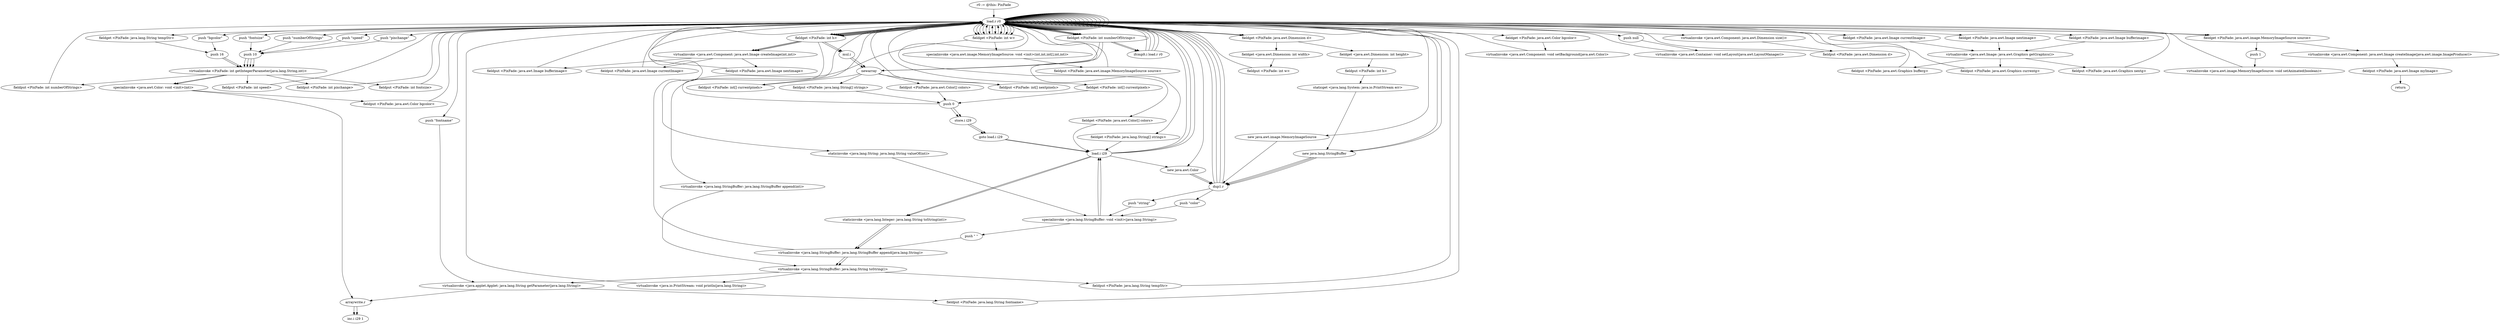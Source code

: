 digraph "" {
    "r0 := @this: PixFade"
    "load.r r0"
    "r0 := @this: PixFade"->"load.r r0";
    "load.r r0"->"load.r r0";
    "push \"numberOfStrings\""
    "load.r r0"->"push \"numberOfStrings\"";
    "push 10"
    "push \"numberOfStrings\""->"push 10";
    "virtualinvoke <PixFade: int getIntegerParameter(java.lang.String,int)>"
    "push 10"->"virtualinvoke <PixFade: int getIntegerParameter(java.lang.String,int)>";
    "fieldput <PixFade: int numberOfStrings>"
    "virtualinvoke <PixFade: int getIntegerParameter(java.lang.String,int)>"->"fieldput <PixFade: int numberOfStrings>";
    "fieldput <PixFade: int numberOfStrings>"->"load.r r0";
    "load.r r0"->"load.r r0";
    "push \"speed\""
    "load.r r0"->"push \"speed\"";
    "push \"speed\""->"push 10";
    "push 10"->"virtualinvoke <PixFade: int getIntegerParameter(java.lang.String,int)>";
    "fieldput <PixFade: int speed>"
    "virtualinvoke <PixFade: int getIntegerParameter(java.lang.String,int)>"->"fieldput <PixFade: int speed>";
    "fieldput <PixFade: int speed>"->"load.r r0";
    "load.r r0"->"load.r r0";
    "push \"pixchange\""
    "load.r r0"->"push \"pixchange\"";
    "push \"pixchange\""->"push 10";
    "push 10"->"virtualinvoke <PixFade: int getIntegerParameter(java.lang.String,int)>";
    "fieldput <PixFade: int pixchange>"
    "virtualinvoke <PixFade: int getIntegerParameter(java.lang.String,int)>"->"fieldput <PixFade: int pixchange>";
    "fieldput <PixFade: int pixchange>"->"load.r r0";
    "load.r r0"->"load.r r0";
    "push \"fontname\""
    "load.r r0"->"push \"fontname\"";
    "virtualinvoke <java.applet.Applet: java.lang.String getParameter(java.lang.String)>"
    "push \"fontname\""->"virtualinvoke <java.applet.Applet: java.lang.String getParameter(java.lang.String)>";
    "fieldput <PixFade: java.lang.String fontname>"
    "virtualinvoke <java.applet.Applet: java.lang.String getParameter(java.lang.String)>"->"fieldput <PixFade: java.lang.String fontname>";
    "fieldput <PixFade: java.lang.String fontname>"->"load.r r0";
    "load.r r0"->"load.r r0";
    "push \"fontsize\""
    "load.r r0"->"push \"fontsize\"";
    "push \"fontsize\""->"push 10";
    "push 10"->"virtualinvoke <PixFade: int getIntegerParameter(java.lang.String,int)>";
    "fieldput <PixFade: int fontsize>"
    "virtualinvoke <PixFade: int getIntegerParameter(java.lang.String,int)>"->"fieldput <PixFade: int fontsize>";
    "fieldput <PixFade: int fontsize>"->"load.r r0";
    "load.r r0"->"load.r r0";
    "fieldget <PixFade: int numberOfStrings>"
    "load.r r0"->"fieldget <PixFade: int numberOfStrings>";
    "newarray"
    "fieldget <PixFade: int numberOfStrings>"->"newarray";
    "fieldput <PixFade: java.lang.String[] strings>"
    "newarray"->"fieldput <PixFade: java.lang.String[] strings>";
    "push 0"
    "fieldput <PixFade: java.lang.String[] strings>"->"push 0";
    "store.i i29"
    "push 0"->"store.i i29";
    "goto load.i i29"
    "store.i i29"->"goto load.i i29";
    "load.i i29"
    "goto load.i i29"->"load.i i29";
    "load.i i29"->"load.r r0";
    "load.r r0"->"fieldget <PixFade: int numberOfStrings>";
    "ifcmplt.i load.r r0"
    "fieldget <PixFade: int numberOfStrings>"->"ifcmplt.i load.r r0";
    "ifcmplt.i load.r r0"->"load.r r0";
    "load.r r0"->"load.r r0";
    "load.r r0"->"fieldget <PixFade: int numberOfStrings>";
    "fieldget <PixFade: int numberOfStrings>"->"newarray";
    "fieldput <PixFade: java.awt.Color[] colors>"
    "newarray"->"fieldput <PixFade: java.awt.Color[] colors>";
    "fieldput <PixFade: java.awt.Color[] colors>"->"push 0";
    "push 0"->"store.i i29";
    "store.i i29"->"goto load.i i29";
    "goto load.i i29"->"load.i i29";
    "load.i i29"->"load.r r0";
    "load.r r0"->"fieldget <PixFade: int numberOfStrings>";
    "fieldget <PixFade: int numberOfStrings>"->"ifcmplt.i load.r r0";
    "ifcmplt.i load.r r0"->"load.r r0";
    "new java.awt.Color"
    "load.r r0"->"new java.awt.Color";
    "dup1.r"
    "new java.awt.Color"->"dup1.r";
    "dup1.r"->"load.r r0";
    "push \"bgcolor\""
    "load.r r0"->"push \"bgcolor\"";
    "push 16"
    "push \"bgcolor\""->"push 16";
    "push 16"->"virtualinvoke <PixFade: int getIntegerParameter(java.lang.String,int)>";
    "specialinvoke <java.awt.Color: void <init>(int)>"
    "virtualinvoke <PixFade: int getIntegerParameter(java.lang.String,int)>"->"specialinvoke <java.awt.Color: void <init>(int)>";
    "fieldput <PixFade: java.awt.Color bgcolor>"
    "specialinvoke <java.awt.Color: void <init>(int)>"->"fieldput <PixFade: java.awt.Color bgcolor>";
    "fieldput <PixFade: java.awt.Color bgcolor>"->"load.r r0";
    "load.r r0"->"load.r r0";
    "fieldget <PixFade: java.awt.Color bgcolor>"
    "load.r r0"->"fieldget <PixFade: java.awt.Color bgcolor>";
    "virtualinvoke <java.awt.Component: void setBackground(java.awt.Color)>"
    "fieldget <PixFade: java.awt.Color bgcolor>"->"virtualinvoke <java.awt.Component: void setBackground(java.awt.Color)>";
    "virtualinvoke <java.awt.Component: void setBackground(java.awt.Color)>"->"load.r r0";
    "push null"
    "load.r r0"->"push null";
    "virtualinvoke <java.awt.Container: void setLayout(java.awt.LayoutManager)>"
    "push null"->"virtualinvoke <java.awt.Container: void setLayout(java.awt.LayoutManager)>";
    "virtualinvoke <java.awt.Container: void setLayout(java.awt.LayoutManager)>"->"load.r r0";
    "load.r r0"->"load.r r0";
    "virtualinvoke <java.awt.Component: java.awt.Dimension size()>"
    "load.r r0"->"virtualinvoke <java.awt.Component: java.awt.Dimension size()>";
    "fieldput <PixFade: java.awt.Dimension d>"
    "virtualinvoke <java.awt.Component: java.awt.Dimension size()>"->"fieldput <PixFade: java.awt.Dimension d>";
    "fieldput <PixFade: java.awt.Dimension d>"->"load.r r0";
    "load.r r0"->"load.r r0";
    "fieldget <PixFade: java.awt.Dimension d>"
    "load.r r0"->"fieldget <PixFade: java.awt.Dimension d>";
    "fieldget <java.awt.Dimension: int width>"
    "fieldget <PixFade: java.awt.Dimension d>"->"fieldget <java.awt.Dimension: int width>";
    "fieldput <PixFade: int w>"
    "fieldget <java.awt.Dimension: int width>"->"fieldput <PixFade: int w>";
    "fieldput <PixFade: int w>"->"load.r r0";
    "load.r r0"->"load.r r0";
    "load.r r0"->"fieldget <PixFade: java.awt.Dimension d>";
    "fieldget <java.awt.Dimension: int height>"
    "fieldget <PixFade: java.awt.Dimension d>"->"fieldget <java.awt.Dimension: int height>";
    "fieldput <PixFade: int h>"
    "fieldget <java.awt.Dimension: int height>"->"fieldput <PixFade: int h>";
    "staticget <java.lang.System: java.io.PrintStream err>"
    "fieldput <PixFade: int h>"->"staticget <java.lang.System: java.io.PrintStream err>";
    "new java.lang.StringBuffer"
    "staticget <java.lang.System: java.io.PrintStream err>"->"new java.lang.StringBuffer";
    "new java.lang.StringBuffer"->"dup1.r";
    "dup1.r"->"load.r r0";
    "fieldget <PixFade: int h>"
    "load.r r0"->"fieldget <PixFade: int h>";
    "staticinvoke <java.lang.String: java.lang.String valueOf(int)>"
    "fieldget <PixFade: int h>"->"staticinvoke <java.lang.String: java.lang.String valueOf(int)>";
    "specialinvoke <java.lang.StringBuffer: void <init>(java.lang.String)>"
    "staticinvoke <java.lang.String: java.lang.String valueOf(int)>"->"specialinvoke <java.lang.StringBuffer: void <init>(java.lang.String)>";
    "push \" \""
    "specialinvoke <java.lang.StringBuffer: void <init>(java.lang.String)>"->"push \" \"";
    "virtualinvoke <java.lang.StringBuffer: java.lang.StringBuffer append(java.lang.String)>"
    "push \" \""->"virtualinvoke <java.lang.StringBuffer: java.lang.StringBuffer append(java.lang.String)>";
    "virtualinvoke <java.lang.StringBuffer: java.lang.StringBuffer append(java.lang.String)>"->"load.r r0";
    "fieldget <PixFade: int w>"
    "load.r r0"->"fieldget <PixFade: int w>";
    "virtualinvoke <java.lang.StringBuffer: java.lang.StringBuffer append(int)>"
    "fieldget <PixFade: int w>"->"virtualinvoke <java.lang.StringBuffer: java.lang.StringBuffer append(int)>";
    "virtualinvoke <java.lang.StringBuffer: java.lang.String toString()>"
    "virtualinvoke <java.lang.StringBuffer: java.lang.StringBuffer append(int)>"->"virtualinvoke <java.lang.StringBuffer: java.lang.String toString()>";
    "virtualinvoke <java.io.PrintStream: void println(java.lang.String)>"
    "virtualinvoke <java.lang.StringBuffer: java.lang.String toString()>"->"virtualinvoke <java.io.PrintStream: void println(java.lang.String)>";
    "virtualinvoke <java.io.PrintStream: void println(java.lang.String)>"->"load.r r0";
    "load.r r0"->"load.r r0";
    "load.r r0"->"fieldget <PixFade: int w>";
    "fieldget <PixFade: int w>"->"load.r r0";
    "load.r r0"->"fieldget <PixFade: int h>";
    "mul.i"
    "fieldget <PixFade: int h>"->"mul.i";
    "mul.i"->"newarray";
    "fieldput <PixFade: int[] currentpixels>"
    "newarray"->"fieldput <PixFade: int[] currentpixels>";
    "fieldput <PixFade: int[] currentpixels>"->"load.r r0";
    "load.r r0"->"load.r r0";
    "load.r r0"->"fieldget <PixFade: int w>";
    "fieldget <PixFade: int w>"->"load.r r0";
    "load.r r0"->"fieldget <PixFade: int h>";
    "fieldget <PixFade: int h>"->"mul.i";
    "mul.i"->"newarray";
    "fieldput <PixFade: int[] nextpixels>"
    "newarray"->"fieldput <PixFade: int[] nextpixels>";
    "fieldput <PixFade: int[] nextpixels>"->"load.r r0";
    "load.r r0"->"load.r r0";
    "load.r r0"->"load.r r0";
    "load.r r0"->"fieldget <PixFade: int w>";
    "fieldget <PixFade: int w>"->"load.r r0";
    "load.r r0"->"fieldget <PixFade: int h>";
    "virtualinvoke <java.awt.Component: java.awt.Image createImage(int,int)>"
    "fieldget <PixFade: int h>"->"virtualinvoke <java.awt.Component: java.awt.Image createImage(int,int)>";
    "fieldput <PixFade: java.awt.Image bufferimage>"
    "virtualinvoke <java.awt.Component: java.awt.Image createImage(int,int)>"->"fieldput <PixFade: java.awt.Image bufferimage>";
    "fieldput <PixFade: java.awt.Image bufferimage>"->"load.r r0";
    "load.r r0"->"load.r r0";
    "fieldget <PixFade: java.awt.Image bufferimage>"
    "load.r r0"->"fieldget <PixFade: java.awt.Image bufferimage>";
    "virtualinvoke <java.awt.Image: java.awt.Graphics getGraphics()>"
    "fieldget <PixFade: java.awt.Image bufferimage>"->"virtualinvoke <java.awt.Image: java.awt.Graphics getGraphics()>";
    "fieldput <PixFade: java.awt.Graphics bufferg>"
    "virtualinvoke <java.awt.Image: java.awt.Graphics getGraphics()>"->"fieldput <PixFade: java.awt.Graphics bufferg>";
    "fieldput <PixFade: java.awt.Graphics bufferg>"->"load.r r0";
    "load.r r0"->"load.r r0";
    "load.r r0"->"load.r r0";
    "load.r r0"->"fieldget <PixFade: int w>";
    "fieldget <PixFade: int w>"->"load.r r0";
    "load.r r0"->"fieldget <PixFade: int h>";
    "fieldget <PixFade: int h>"->"virtualinvoke <java.awt.Component: java.awt.Image createImage(int,int)>";
    "fieldput <PixFade: java.awt.Image currentImage>"
    "virtualinvoke <java.awt.Component: java.awt.Image createImage(int,int)>"->"fieldput <PixFade: java.awt.Image currentImage>";
    "fieldput <PixFade: java.awt.Image currentImage>"->"load.r r0";
    "load.r r0"->"load.r r0";
    "fieldget <PixFade: java.awt.Image currentImage>"
    "load.r r0"->"fieldget <PixFade: java.awt.Image currentImage>";
    "fieldget <PixFade: java.awt.Image currentImage>"->"virtualinvoke <java.awt.Image: java.awt.Graphics getGraphics()>";
    "fieldput <PixFade: java.awt.Graphics currentg>"
    "virtualinvoke <java.awt.Image: java.awt.Graphics getGraphics()>"->"fieldput <PixFade: java.awt.Graphics currentg>";
    "fieldput <PixFade: java.awt.Graphics currentg>"->"load.r r0";
    "load.r r0"->"load.r r0";
    "load.r r0"->"load.r r0";
    "load.r r0"->"fieldget <PixFade: int w>";
    "fieldget <PixFade: int w>"->"load.r r0";
    "load.r r0"->"fieldget <PixFade: int h>";
    "fieldget <PixFade: int h>"->"virtualinvoke <java.awt.Component: java.awt.Image createImage(int,int)>";
    "fieldput <PixFade: java.awt.Image nextimage>"
    "virtualinvoke <java.awt.Component: java.awt.Image createImage(int,int)>"->"fieldput <PixFade: java.awt.Image nextimage>";
    "fieldput <PixFade: java.awt.Image nextimage>"->"load.r r0";
    "load.r r0"->"load.r r0";
    "fieldget <PixFade: java.awt.Image nextimage>"
    "load.r r0"->"fieldget <PixFade: java.awt.Image nextimage>";
    "fieldget <PixFade: java.awt.Image nextimage>"->"virtualinvoke <java.awt.Image: java.awt.Graphics getGraphics()>";
    "fieldput <PixFade: java.awt.Graphics nextg>"
    "virtualinvoke <java.awt.Image: java.awt.Graphics getGraphics()>"->"fieldput <PixFade: java.awt.Graphics nextg>";
    "fieldput <PixFade: java.awt.Graphics nextg>"->"load.r r0";
    "new java.awt.image.MemoryImageSource"
    "load.r r0"->"new java.awt.image.MemoryImageSource";
    "new java.awt.image.MemoryImageSource"->"dup1.r";
    "dup1.r"->"load.r r0";
    "load.r r0"->"fieldget <PixFade: int w>";
    "fieldget <PixFade: int w>"->"load.r r0";
    "load.r r0"->"fieldget <PixFade: int h>";
    "fieldget <PixFade: int h>"->"load.r r0";
    "fieldget <PixFade: int[] currentpixels>"
    "load.r r0"->"fieldget <PixFade: int[] currentpixels>";
    "fieldget <PixFade: int[] currentpixels>"->"push 0";
    "push 0"->"load.r r0";
    "load.r r0"->"fieldget <PixFade: int w>";
    "specialinvoke <java.awt.image.MemoryImageSource: void <init>(int,int,int[],int,int)>"
    "fieldget <PixFade: int w>"->"specialinvoke <java.awt.image.MemoryImageSource: void <init>(int,int,int[],int,int)>";
    "fieldput <PixFade: java.awt.image.MemoryImageSource source>"
    "specialinvoke <java.awt.image.MemoryImageSource: void <init>(int,int,int[],int,int)>"->"fieldput <PixFade: java.awt.image.MemoryImageSource source>";
    "fieldput <PixFade: java.awt.image.MemoryImageSource source>"->"load.r r0";
    "fieldget <PixFade: java.awt.image.MemoryImageSource source>"
    "load.r r0"->"fieldget <PixFade: java.awt.image.MemoryImageSource source>";
    "push 1"
    "fieldget <PixFade: java.awt.image.MemoryImageSource source>"->"push 1";
    "virtualinvoke <java.awt.image.MemoryImageSource: void setAnimated(boolean)>"
    "push 1"->"virtualinvoke <java.awt.image.MemoryImageSource: void setAnimated(boolean)>";
    "virtualinvoke <java.awt.image.MemoryImageSource: void setAnimated(boolean)>"->"load.r r0";
    "load.r r0"->"load.r r0";
    "load.r r0"->"load.r r0";
    "load.r r0"->"fieldget <PixFade: java.awt.image.MemoryImageSource source>";
    "virtualinvoke <java.awt.Component: java.awt.Image createImage(java.awt.image.ImageProducer)>"
    "fieldget <PixFade: java.awt.image.MemoryImageSource source>"->"virtualinvoke <java.awt.Component: java.awt.Image createImage(java.awt.image.ImageProducer)>";
    "fieldput <PixFade: java.awt.Image myImage>"
    "virtualinvoke <java.awt.Component: java.awt.Image createImage(java.awt.image.ImageProducer)>"->"fieldput <PixFade: java.awt.Image myImage>";
    "return"
    "fieldput <PixFade: java.awt.Image myImage>"->"return";
    "ifcmplt.i load.r r0"->"load.r r0";
    "load.r r0"->"new java.lang.StringBuffer";
    "new java.lang.StringBuffer"->"dup1.r";
    "push \"color\""
    "dup1.r"->"push \"color\"";
    "push \"color\""->"specialinvoke <java.lang.StringBuffer: void <init>(java.lang.String)>";
    "specialinvoke <java.lang.StringBuffer: void <init>(java.lang.String)>"->"load.i i29";
    "staticinvoke <java.lang.Integer: java.lang.String toString(int)>"
    "load.i i29"->"staticinvoke <java.lang.Integer: java.lang.String toString(int)>";
    "staticinvoke <java.lang.Integer: java.lang.String toString(int)>"->"virtualinvoke <java.lang.StringBuffer: java.lang.StringBuffer append(java.lang.String)>";
    "virtualinvoke <java.lang.StringBuffer: java.lang.StringBuffer append(java.lang.String)>"->"virtualinvoke <java.lang.StringBuffer: java.lang.String toString()>";
    "fieldput <PixFade: java.lang.String tempStr>"
    "virtualinvoke <java.lang.StringBuffer: java.lang.String toString()>"->"fieldput <PixFade: java.lang.String tempStr>";
    "fieldput <PixFade: java.lang.String tempStr>"->"load.r r0";
    "fieldget <PixFade: java.awt.Color[] colors>"
    "load.r r0"->"fieldget <PixFade: java.awt.Color[] colors>";
    "fieldget <PixFade: java.awt.Color[] colors>"->"load.i i29";
    "load.i i29"->"new java.awt.Color";
    "new java.awt.Color"->"dup1.r";
    "dup1.r"->"load.r r0";
    "load.r r0"->"load.r r0";
    "fieldget <PixFade: java.lang.String tempStr>"
    "load.r r0"->"fieldget <PixFade: java.lang.String tempStr>";
    "fieldget <PixFade: java.lang.String tempStr>"->"push 16";
    "push 16"->"virtualinvoke <PixFade: int getIntegerParameter(java.lang.String,int)>";
    "virtualinvoke <PixFade: int getIntegerParameter(java.lang.String,int)>"->"specialinvoke <java.awt.Color: void <init>(int)>";
    "arraywrite.r"
    "specialinvoke <java.awt.Color: void <init>(int)>"->"arraywrite.r";
    "inc.i i29 1"
    "arraywrite.r"->"inc.i i29 1";
    "ifcmplt.i load.r r0"->"load.r r0";
    "fieldget <PixFade: java.lang.String[] strings>"
    "load.r r0"->"fieldget <PixFade: java.lang.String[] strings>";
    "fieldget <PixFade: java.lang.String[] strings>"->"load.i i29";
    "load.i i29"->"load.r r0";
    "load.r r0"->"new java.lang.StringBuffer";
    "new java.lang.StringBuffer"->"dup1.r";
    "push \"string\""
    "dup1.r"->"push \"string\"";
    "push \"string\""->"specialinvoke <java.lang.StringBuffer: void <init>(java.lang.String)>";
    "specialinvoke <java.lang.StringBuffer: void <init>(java.lang.String)>"->"load.i i29";
    "load.i i29"->"staticinvoke <java.lang.Integer: java.lang.String toString(int)>";
    "staticinvoke <java.lang.Integer: java.lang.String toString(int)>"->"virtualinvoke <java.lang.StringBuffer: java.lang.StringBuffer append(java.lang.String)>";
    "virtualinvoke <java.lang.StringBuffer: java.lang.StringBuffer append(java.lang.String)>"->"virtualinvoke <java.lang.StringBuffer: java.lang.String toString()>";
    "virtualinvoke <java.lang.StringBuffer: java.lang.String toString()>"->"virtualinvoke <java.applet.Applet: java.lang.String getParameter(java.lang.String)>";
    "virtualinvoke <java.applet.Applet: java.lang.String getParameter(java.lang.String)>"->"arraywrite.r";
    "arraywrite.r"->"inc.i i29 1";
}
